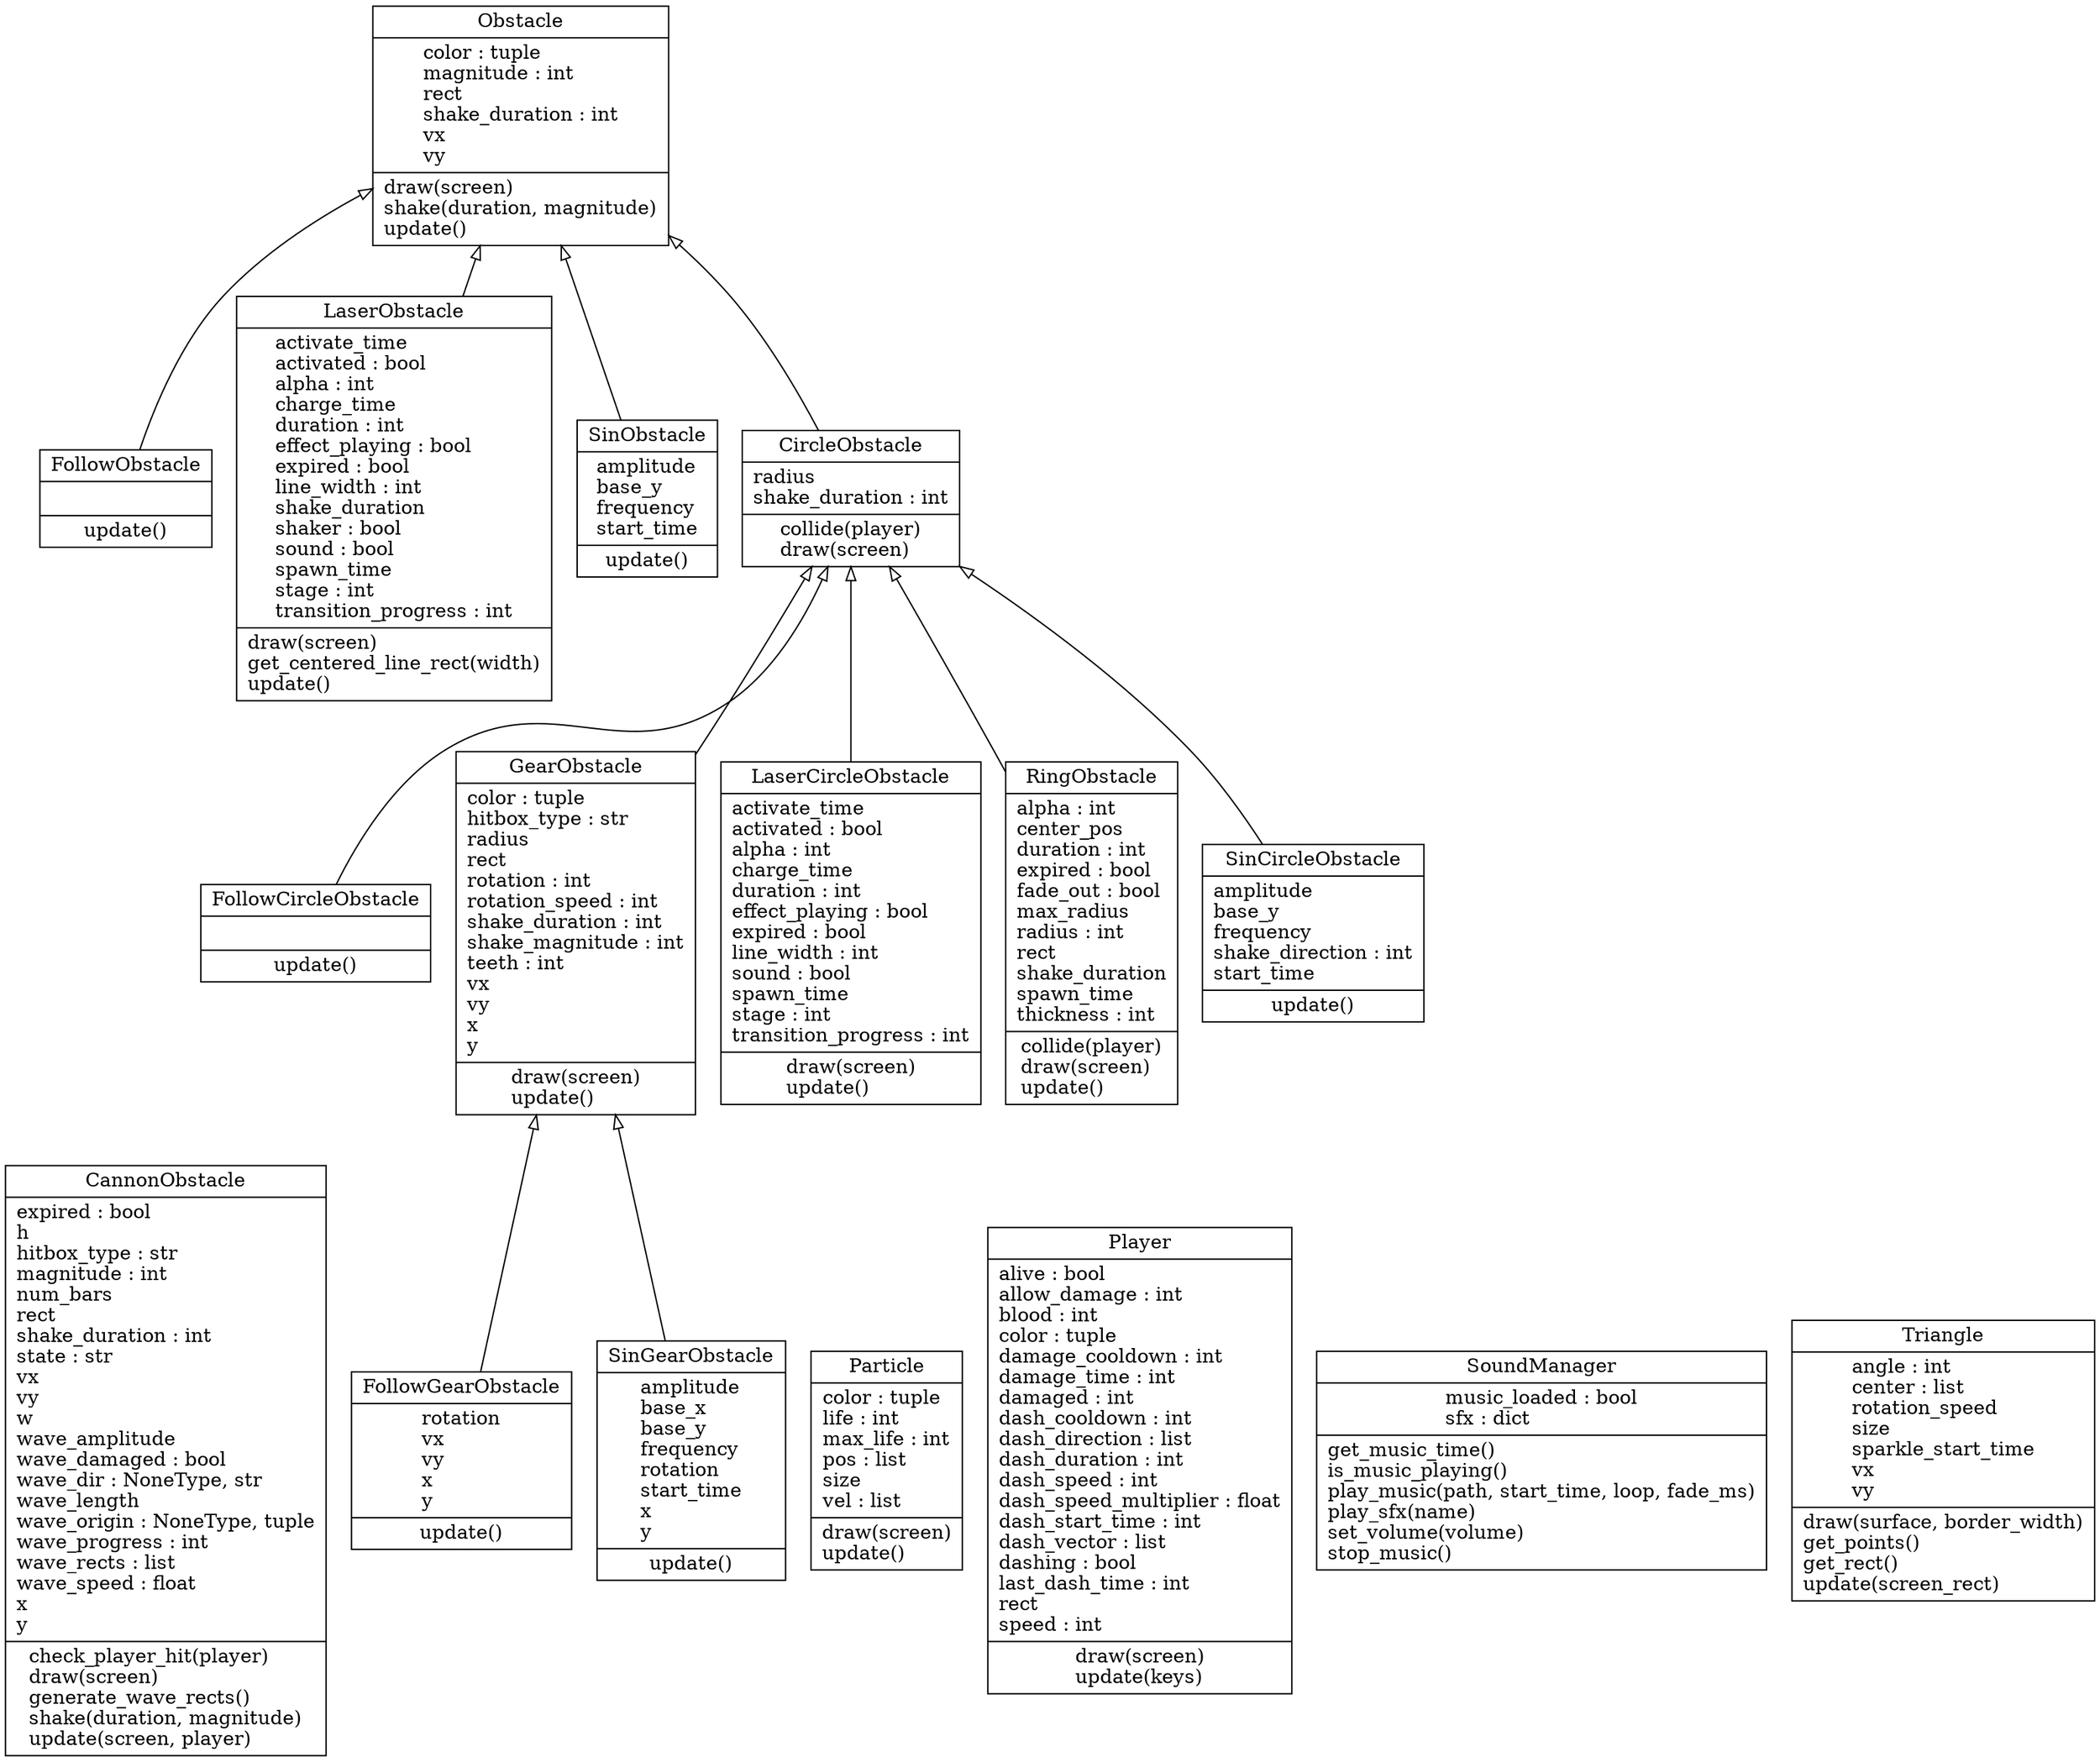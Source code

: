 digraph "classes_RhymeDodge" {
rankdir=BT
charset="utf-8"
"oop-2025-proj-rhythm-dodge.obstacle.CannonObstacle" [color="black", fontcolor="black", label=<{CannonObstacle|expired : bool<br ALIGN="LEFT"/>h<br ALIGN="LEFT"/>hitbox_type : str<br ALIGN="LEFT"/>magnitude : int<br ALIGN="LEFT"/>num_bars<br ALIGN="LEFT"/>rect<br ALIGN="LEFT"/>shake_duration : int<br ALIGN="LEFT"/>state : str<br ALIGN="LEFT"/>vx<br ALIGN="LEFT"/>vy<br ALIGN="LEFT"/>w<br ALIGN="LEFT"/>wave_amplitude<br ALIGN="LEFT"/>wave_damaged : bool<br ALIGN="LEFT"/>wave_dir : NoneType, str<br ALIGN="LEFT"/>wave_length<br ALIGN="LEFT"/>wave_origin : NoneType, tuple<br ALIGN="LEFT"/>wave_progress : int<br ALIGN="LEFT"/>wave_rects : list<br ALIGN="LEFT"/>wave_speed : float<br ALIGN="LEFT"/>x<br ALIGN="LEFT"/>y<br ALIGN="LEFT"/>|check_player_hit(player)<br ALIGN="LEFT"/>draw(screen)<br ALIGN="LEFT"/>generate_wave_rects()<br ALIGN="LEFT"/>shake(duration, magnitude)<br ALIGN="LEFT"/>update(screen, player)<br ALIGN="LEFT"/>}>, shape="record", style="solid"];
"oop-2025-proj-rhythm-dodge.obstacle.CircleObstacle" [color="black", fontcolor="black", label=<{CircleObstacle|radius<br ALIGN="LEFT"/>shake_duration : int<br ALIGN="LEFT"/>|collide(player)<br ALIGN="LEFT"/>draw(screen)<br ALIGN="LEFT"/>}>, shape="record", style="solid"];
"oop-2025-proj-rhythm-dodge.obstacle.FollowCircleObstacle" [color="black", fontcolor="black", label=<{FollowCircleObstacle|<br ALIGN="LEFT"/>|update()<br ALIGN="LEFT"/>}>, shape="record", style="solid"];
"oop-2025-proj-rhythm-dodge.obstacle.FollowGearObstacle" [color="black", fontcolor="black", label=<{FollowGearObstacle|rotation<br ALIGN="LEFT"/>vx<br ALIGN="LEFT"/>vy<br ALIGN="LEFT"/>x<br ALIGN="LEFT"/>y<br ALIGN="LEFT"/>|update()<br ALIGN="LEFT"/>}>, shape="record", style="solid"];
"oop-2025-proj-rhythm-dodge.obstacle.FollowObstacle" [color="black", fontcolor="black", label=<{FollowObstacle|<br ALIGN="LEFT"/>|update()<br ALIGN="LEFT"/>}>, shape="record", style="solid"];
"oop-2025-proj-rhythm-dodge.obstacle.GearObstacle" [color="black", fontcolor="black", label=<{GearObstacle|color : tuple<br ALIGN="LEFT"/>hitbox_type : str<br ALIGN="LEFT"/>radius<br ALIGN="LEFT"/>rect<br ALIGN="LEFT"/>rotation : int<br ALIGN="LEFT"/>rotation_speed : int<br ALIGN="LEFT"/>shake_duration : int<br ALIGN="LEFT"/>shake_magnitude : int<br ALIGN="LEFT"/>teeth : int<br ALIGN="LEFT"/>vx<br ALIGN="LEFT"/>vy<br ALIGN="LEFT"/>x<br ALIGN="LEFT"/>y<br ALIGN="LEFT"/>|draw(screen)<br ALIGN="LEFT"/>update()<br ALIGN="LEFT"/>}>, shape="record", style="solid"];
"oop-2025-proj-rhythm-dodge.obstacle.LaserCircleObstacle" [color="black", fontcolor="black", label=<{LaserCircleObstacle|activate_time<br ALIGN="LEFT"/>activated : bool<br ALIGN="LEFT"/>alpha : int<br ALIGN="LEFT"/>charge_time<br ALIGN="LEFT"/>duration : int<br ALIGN="LEFT"/>effect_playing : bool<br ALIGN="LEFT"/>expired : bool<br ALIGN="LEFT"/>line_width : int<br ALIGN="LEFT"/>sound : bool<br ALIGN="LEFT"/>spawn_time<br ALIGN="LEFT"/>stage : int<br ALIGN="LEFT"/>transition_progress : int<br ALIGN="LEFT"/>|draw(screen)<br ALIGN="LEFT"/>update()<br ALIGN="LEFT"/>}>, shape="record", style="solid"];
"oop-2025-proj-rhythm-dodge.obstacle.LaserObstacle" [color="black", fontcolor="black", label=<{LaserObstacle|activate_time<br ALIGN="LEFT"/>activated : bool<br ALIGN="LEFT"/>alpha : int<br ALIGN="LEFT"/>charge_time<br ALIGN="LEFT"/>duration : int<br ALIGN="LEFT"/>effect_playing : bool<br ALIGN="LEFT"/>expired : bool<br ALIGN="LEFT"/>line_width : int<br ALIGN="LEFT"/>shake_duration<br ALIGN="LEFT"/>shaker : bool<br ALIGN="LEFT"/>sound : bool<br ALIGN="LEFT"/>spawn_time<br ALIGN="LEFT"/>stage : int<br ALIGN="LEFT"/>transition_progress : int<br ALIGN="LEFT"/>|draw(screen)<br ALIGN="LEFT"/>get_centered_line_rect(width)<br ALIGN="LEFT"/>update()<br ALIGN="LEFT"/>}>, shape="record", style="solid"];
"oop-2025-proj-rhythm-dodge.obstacle.Obstacle" [color="black", fontcolor="black", label=<{Obstacle|color : tuple<br ALIGN="LEFT"/>magnitude : int<br ALIGN="LEFT"/>rect<br ALIGN="LEFT"/>shake_duration : int<br ALIGN="LEFT"/>vx<br ALIGN="LEFT"/>vy<br ALIGN="LEFT"/>|draw(screen)<br ALIGN="LEFT"/>shake(duration, magnitude)<br ALIGN="LEFT"/>update()<br ALIGN="LEFT"/>}>, shape="record", style="solid"];
"oop-2025-proj-rhythm-dodge.particle.Particle" [color="black", fontcolor="black", label=<{Particle|color : tuple<br ALIGN="LEFT"/>life : int<br ALIGN="LEFT"/>max_life : int<br ALIGN="LEFT"/>pos : list<br ALIGN="LEFT"/>size<br ALIGN="LEFT"/>vel : list<br ALIGN="LEFT"/>|draw(screen)<br ALIGN="LEFT"/>update()<br ALIGN="LEFT"/>}>, shape="record", style="solid"];
"oop-2025-proj-rhythm-dodge.player.Player" [color="black", fontcolor="black", label=<{Player|alive : bool<br ALIGN="LEFT"/>allow_damage : int<br ALIGN="LEFT"/>blood : int<br ALIGN="LEFT"/>color : tuple<br ALIGN="LEFT"/>damage_cooldown : int<br ALIGN="LEFT"/>damage_time : int<br ALIGN="LEFT"/>damaged : int<br ALIGN="LEFT"/>dash_cooldown : int<br ALIGN="LEFT"/>dash_direction : list<br ALIGN="LEFT"/>dash_duration : int<br ALIGN="LEFT"/>dash_speed : int<br ALIGN="LEFT"/>dash_speed_multiplier : float<br ALIGN="LEFT"/>dash_start_time : int<br ALIGN="LEFT"/>dash_vector : list<br ALIGN="LEFT"/>dashing : bool<br ALIGN="LEFT"/>last_dash_time : int<br ALIGN="LEFT"/>rect<br ALIGN="LEFT"/>speed : int<br ALIGN="LEFT"/>|draw(screen)<br ALIGN="LEFT"/>update(keys)<br ALIGN="LEFT"/>}>, shape="record", style="solid"];
"oop-2025-proj-rhythm-dodge.obstacle.RingObstacle" [color="black", fontcolor="black", label=<{RingObstacle|alpha : int<br ALIGN="LEFT"/>center_pos<br ALIGN="LEFT"/>duration : int<br ALIGN="LEFT"/>expired : bool<br ALIGN="LEFT"/>fade_out : bool<br ALIGN="LEFT"/>max_radius<br ALIGN="LEFT"/>radius : int<br ALIGN="LEFT"/>rect<br ALIGN="LEFT"/>shake_duration<br ALIGN="LEFT"/>spawn_time<br ALIGN="LEFT"/>thickness : int<br ALIGN="LEFT"/>|collide(player)<br ALIGN="LEFT"/>draw(screen)<br ALIGN="LEFT"/>update()<br ALIGN="LEFT"/>}>, shape="record", style="solid"];
"oop-2025-proj-rhythm-dodge.obstacle.SinCircleObstacle" [color="black", fontcolor="black", label=<{SinCircleObstacle|amplitude<br ALIGN="LEFT"/>base_y<br ALIGN="LEFT"/>frequency<br ALIGN="LEFT"/>shake_direction : int<br ALIGN="LEFT"/>start_time<br ALIGN="LEFT"/>|update()<br ALIGN="LEFT"/>}>, shape="record", style="solid"];
"oop-2025-proj-rhythm-dodge.obstacle.SinGearObstacle" [color="black", fontcolor="black", label=<{SinGearObstacle|amplitude<br ALIGN="LEFT"/>base_x<br ALIGN="LEFT"/>base_y<br ALIGN="LEFT"/>frequency<br ALIGN="LEFT"/>rotation<br ALIGN="LEFT"/>start_time<br ALIGN="LEFT"/>x<br ALIGN="LEFT"/>y<br ALIGN="LEFT"/>|update()<br ALIGN="LEFT"/>}>, shape="record", style="solid"];
"oop-2025-proj-rhythm-dodge.obstacle.SinObstacle" [color="black", fontcolor="black", label=<{SinObstacle|amplitude<br ALIGN="LEFT"/>base_y<br ALIGN="LEFT"/>frequency<br ALIGN="LEFT"/>start_time<br ALIGN="LEFT"/>|update()<br ALIGN="LEFT"/>}>, shape="record", style="solid"];
"oop-2025-proj-rhythm-dodge.sound_manager.SoundManager" [color="black", fontcolor="black", label=<{SoundManager|music_loaded : bool<br ALIGN="LEFT"/>sfx : dict<br ALIGN="LEFT"/>|get_music_time()<br ALIGN="LEFT"/>is_music_playing()<br ALIGN="LEFT"/>play_music(path, start_time, loop, fade_ms)<br ALIGN="LEFT"/>play_sfx(name)<br ALIGN="LEFT"/>set_volume(volume)<br ALIGN="LEFT"/>stop_music()<br ALIGN="LEFT"/>}>, shape="record", style="solid"];
"oop-2025-proj-rhythm-dodge.triangle.Triangle" [color="black", fontcolor="black", label=<{Triangle|angle : int<br ALIGN="LEFT"/>center : list<br ALIGN="LEFT"/>rotation_speed<br ALIGN="LEFT"/>size<br ALIGN="LEFT"/>sparkle_start_time<br ALIGN="LEFT"/>vx<br ALIGN="LEFT"/>vy<br ALIGN="LEFT"/>|draw(surface, border_width)<br ALIGN="LEFT"/>get_points()<br ALIGN="LEFT"/>get_rect()<br ALIGN="LEFT"/>update(screen_rect)<br ALIGN="LEFT"/>}>, shape="record", style="solid"];
"oop-2025-proj-rhythm-dodge.obstacle.CircleObstacle" -> "oop-2025-proj-rhythm-dodge.obstacle.Obstacle" [arrowhead="empty", arrowtail="none"];
"oop-2025-proj-rhythm-dodge.obstacle.FollowCircleObstacle" -> "oop-2025-proj-rhythm-dodge.obstacle.CircleObstacle" [arrowhead="empty", arrowtail="none"];
"oop-2025-proj-rhythm-dodge.obstacle.FollowGearObstacle" -> "oop-2025-proj-rhythm-dodge.obstacle.GearObstacle" [arrowhead="empty", arrowtail="none"];
"oop-2025-proj-rhythm-dodge.obstacle.FollowObstacle" -> "oop-2025-proj-rhythm-dodge.obstacle.Obstacle" [arrowhead="empty", arrowtail="none"];
"oop-2025-proj-rhythm-dodge.obstacle.GearObstacle" -> "oop-2025-proj-rhythm-dodge.obstacle.CircleObstacle" [arrowhead="empty", arrowtail="none"];
"oop-2025-proj-rhythm-dodge.obstacle.LaserCircleObstacle" -> "oop-2025-proj-rhythm-dodge.obstacle.CircleObstacle" [arrowhead="empty", arrowtail="none"];
"oop-2025-proj-rhythm-dodge.obstacle.LaserObstacle" -> "oop-2025-proj-rhythm-dodge.obstacle.Obstacle" [arrowhead="empty", arrowtail="none"];
"oop-2025-proj-rhythm-dodge.obstacle.RingObstacle" -> "oop-2025-proj-rhythm-dodge.obstacle.CircleObstacle" [arrowhead="empty", arrowtail="none"];
"oop-2025-proj-rhythm-dodge.obstacle.SinCircleObstacle" -> "oop-2025-proj-rhythm-dodge.obstacle.CircleObstacle" [arrowhead="empty", arrowtail="none"];
"oop-2025-proj-rhythm-dodge.obstacle.SinGearObstacle" -> "oop-2025-proj-rhythm-dodge.obstacle.GearObstacle" [arrowhead="empty", arrowtail="none"];
"oop-2025-proj-rhythm-dodge.obstacle.SinObstacle" -> "oop-2025-proj-rhythm-dodge.obstacle.Obstacle" [arrowhead="empty", arrowtail="none"];
}
